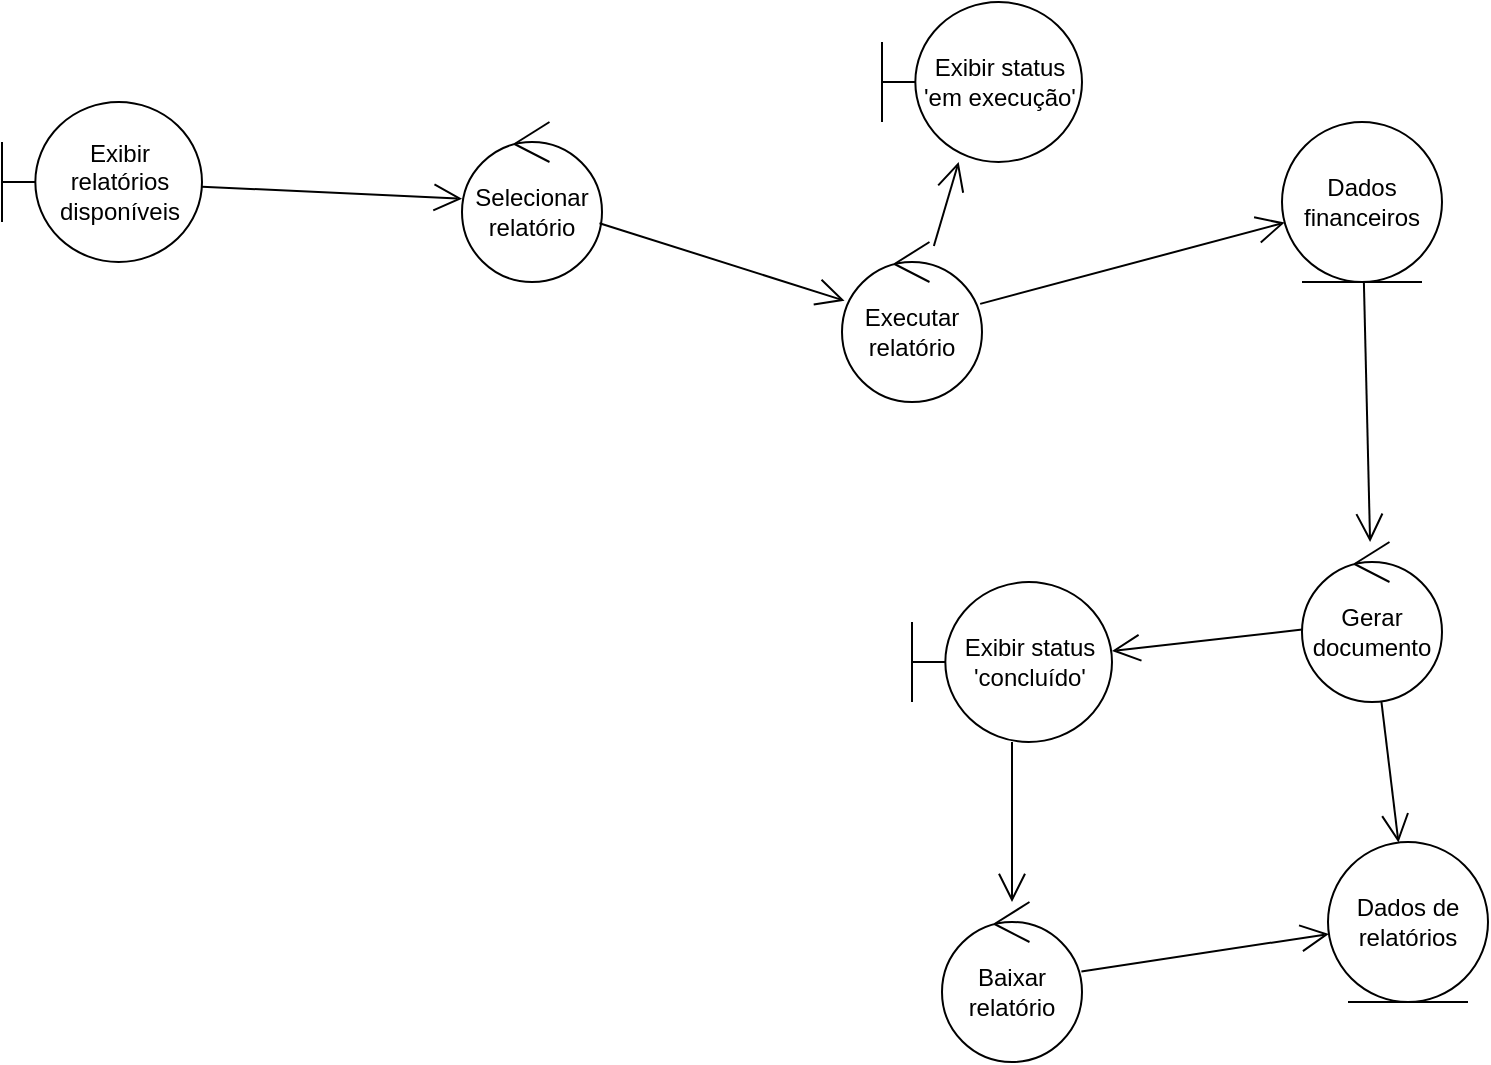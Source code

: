 <mxfile version="10.6.0" type="device"><diagram id="YfY5yqwde_UvEOCz1d3Y" name="Page-1"><mxGraphModel dx="2221" dy="715" grid="1" gridSize="10" guides="1" tooltips="1" connect="1" arrows="1" fold="1" page="1" pageScale="1" pageWidth="827" pageHeight="1169" math="0" shadow="0"><root><mxCell id="0"/><mxCell id="1" parent="0"/><mxCell id="gy65wcQtd7WjFQjlfKVl-1" value="Exibir relatórios disponíveis" style="shape=umlBoundary;whiteSpace=wrap;html=1;" vertex="1" parent="1"><mxGeometry x="-250" y="50" width="100" height="80" as="geometry"/></mxCell><mxCell id="gy65wcQtd7WjFQjlfKVl-2" value="Selecionar relatório" style="ellipse;shape=umlControl;whiteSpace=wrap;html=1;" vertex="1" parent="1"><mxGeometry x="-20" y="60" width="70" height="80" as="geometry"/></mxCell><mxCell id="gy65wcQtd7WjFQjlfKVl-3" value="" style="endArrow=open;endFill=1;endSize=12;html=1;" edge="1" parent="1" source="gy65wcQtd7WjFQjlfKVl-1" target="gy65wcQtd7WjFQjlfKVl-2"><mxGeometry width="160" relative="1" as="geometry"><mxPoint x="-250" y="160" as="sourcePoint"/><mxPoint x="-90" y="160" as="targetPoint"/></mxGeometry></mxCell><mxCell id="gy65wcQtd7WjFQjlfKVl-4" value="Executar relatório" style="ellipse;shape=umlControl;whiteSpace=wrap;html=1;" vertex="1" parent="1"><mxGeometry x="170" y="120" width="70" height="80" as="geometry"/></mxCell><mxCell id="gy65wcQtd7WjFQjlfKVl-5" value="" style="endArrow=open;endFill=1;endSize=12;html=1;" edge="1" parent="1" source="gy65wcQtd7WjFQjlfKVl-2" target="gy65wcQtd7WjFQjlfKVl-4"><mxGeometry width="160" relative="1" as="geometry"><mxPoint x="-250" y="170" as="sourcePoint"/><mxPoint x="-90" y="170" as="targetPoint"/></mxGeometry></mxCell><mxCell id="gy65wcQtd7WjFQjlfKVl-6" value="Dados financeiros" style="ellipse;shape=umlEntity;whiteSpace=wrap;html=1;" vertex="1" parent="1"><mxGeometry x="390" y="60" width="80" height="80" as="geometry"/></mxCell><mxCell id="gy65wcQtd7WjFQjlfKVl-7" value="" style="endArrow=open;endFill=1;endSize=12;html=1;" edge="1" parent="1" source="gy65wcQtd7WjFQjlfKVl-4" target="gy65wcQtd7WjFQjlfKVl-6"><mxGeometry width="160" relative="1" as="geometry"><mxPoint x="-250" y="170" as="sourcePoint"/><mxPoint x="-90" y="170" as="targetPoint"/></mxGeometry></mxCell><mxCell id="gy65wcQtd7WjFQjlfKVl-8" value="Gerar documento" style="ellipse;shape=umlControl;whiteSpace=wrap;html=1;" vertex="1" parent="1"><mxGeometry x="400" y="270" width="70" height="80" as="geometry"/></mxCell><mxCell id="gy65wcQtd7WjFQjlfKVl-9" value="" style="endArrow=open;endFill=1;endSize=12;html=1;" edge="1" parent="1" source="gy65wcQtd7WjFQjlfKVl-6" target="gy65wcQtd7WjFQjlfKVl-8"><mxGeometry width="160" relative="1" as="geometry"><mxPoint x="-250" y="370" as="sourcePoint"/><mxPoint x="-90" y="370" as="targetPoint"/></mxGeometry></mxCell><mxCell id="gy65wcQtd7WjFQjlfKVl-10" value="" style="endArrow=open;endFill=1;endSize=12;html=1;" edge="1" parent="1" source="gy65wcQtd7WjFQjlfKVl-4" target="gy65wcQtd7WjFQjlfKVl-11"><mxGeometry width="160" relative="1" as="geometry"><mxPoint x="-250" y="370" as="sourcePoint"/><mxPoint x="-90" y="370" as="targetPoint"/></mxGeometry></mxCell><mxCell id="gy65wcQtd7WjFQjlfKVl-11" value="Exibir status 'em execução'" style="shape=umlBoundary;whiteSpace=wrap;html=1;" vertex="1" parent="1"><mxGeometry x="190" width="100" height="80" as="geometry"/></mxCell><mxCell id="gy65wcQtd7WjFQjlfKVl-12" value="Exibir status 'concluído'" style="shape=umlBoundary;whiteSpace=wrap;html=1;" vertex="1" parent="1"><mxGeometry x="205" y="290" width="100" height="80" as="geometry"/></mxCell><mxCell id="gy65wcQtd7WjFQjlfKVl-13" value="" style="endArrow=open;endFill=1;endSize=12;html=1;" edge="1" parent="1" source="gy65wcQtd7WjFQjlfKVl-8" target="gy65wcQtd7WjFQjlfKVl-12"><mxGeometry width="160" relative="1" as="geometry"><mxPoint x="-250" y="390" as="sourcePoint"/><mxPoint x="-90" y="390" as="targetPoint"/></mxGeometry></mxCell><mxCell id="gy65wcQtd7WjFQjlfKVl-14" value="Dados de relatórios" style="ellipse;shape=umlEntity;whiteSpace=wrap;html=1;" vertex="1" parent="1"><mxGeometry x="413" y="420" width="80" height="80" as="geometry"/></mxCell><mxCell id="gy65wcQtd7WjFQjlfKVl-15" value="" style="endArrow=open;endFill=1;endSize=12;html=1;" edge="1" parent="1" source="gy65wcQtd7WjFQjlfKVl-8" target="gy65wcQtd7WjFQjlfKVl-14"><mxGeometry width="160" relative="1" as="geometry"><mxPoint x="-250" y="520" as="sourcePoint"/><mxPoint x="-90" y="520" as="targetPoint"/></mxGeometry></mxCell><mxCell id="gy65wcQtd7WjFQjlfKVl-16" value="Baixar relatório" style="ellipse;shape=umlControl;whiteSpace=wrap;html=1;" vertex="1" parent="1"><mxGeometry x="220" y="450" width="70" height="80" as="geometry"/></mxCell><mxCell id="gy65wcQtd7WjFQjlfKVl-17" value="" style="endArrow=open;endFill=1;endSize=12;html=1;" edge="1" parent="1" source="gy65wcQtd7WjFQjlfKVl-12" target="gy65wcQtd7WjFQjlfKVl-16"><mxGeometry width="160" relative="1" as="geometry"><mxPoint x="-250" y="550" as="sourcePoint"/><mxPoint x="-90" y="550" as="targetPoint"/></mxGeometry></mxCell><mxCell id="gy65wcQtd7WjFQjlfKVl-18" value="" style="endArrow=open;endFill=1;endSize=12;html=1;" edge="1" parent="1" source="gy65wcQtd7WjFQjlfKVl-16" target="gy65wcQtd7WjFQjlfKVl-14"><mxGeometry width="160" relative="1" as="geometry"><mxPoint x="-250" y="550" as="sourcePoint"/><mxPoint x="-90" y="550" as="targetPoint"/></mxGeometry></mxCell></root></mxGraphModel></diagram></mxfile>